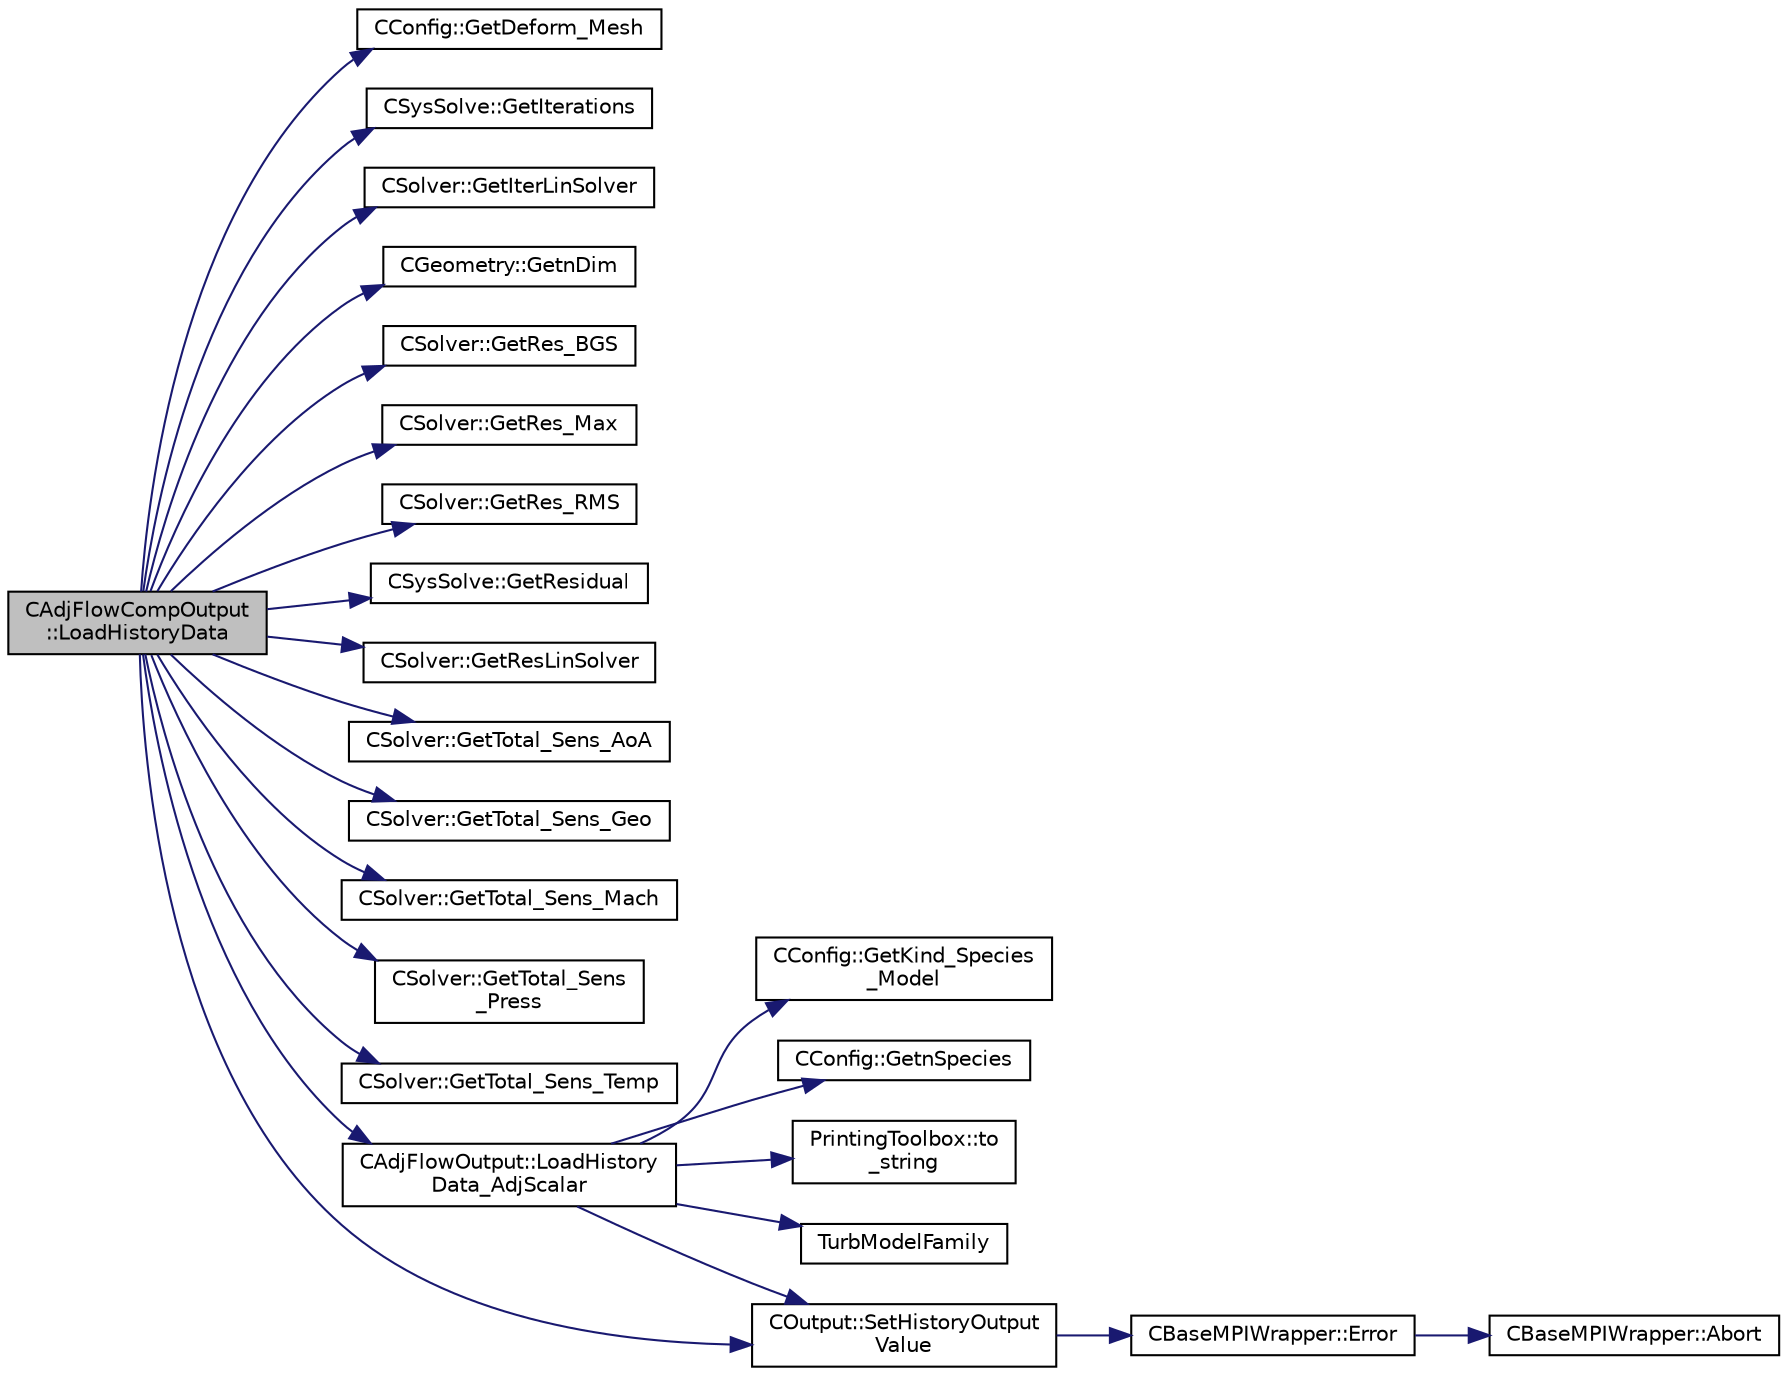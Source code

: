 digraph "CAdjFlowCompOutput::LoadHistoryData"
{
 // LATEX_PDF_SIZE
  edge [fontname="Helvetica",fontsize="10",labelfontname="Helvetica",labelfontsize="10"];
  node [fontname="Helvetica",fontsize="10",shape=record];
  rankdir="LR";
  Node1 [label="CAdjFlowCompOutput\l::LoadHistoryData",height=0.2,width=0.4,color="black", fillcolor="grey75", style="filled", fontcolor="black",tooltip="Load the history output field values."];
  Node1 -> Node2 [color="midnightblue",fontsize="10",style="solid",fontname="Helvetica"];
  Node2 [label="CConfig::GetDeform_Mesh",height=0.2,width=0.4,color="black", fillcolor="white", style="filled",URL="$classCConfig.html#a74c97dfeaa45d3f37d5696d798dafad9",tooltip="Get information about whether the mesh will be deformed using pseudo linear elasticity."];
  Node1 -> Node3 [color="midnightblue",fontsize="10",style="solid",fontname="Helvetica"];
  Node3 [label="CSysSolve::GetIterations",height=0.2,width=0.4,color="black", fillcolor="white", style="filled",URL="$classCSysSolve.html#afe58f8bce5ef95248c89afebd256052a",tooltip="Get the number of iterations."];
  Node1 -> Node4 [color="midnightblue",fontsize="10",style="solid",fontname="Helvetica"];
  Node4 [label="CSolver::GetIterLinSolver",height=0.2,width=0.4,color="black", fillcolor="white", style="filled",URL="$classCSolver.html#a1154b68a5b15dff99ff55345d210e396",tooltip="Get number of linear solver iterations."];
  Node1 -> Node5 [color="midnightblue",fontsize="10",style="solid",fontname="Helvetica"];
  Node5 [label="CGeometry::GetnDim",height=0.2,width=0.4,color="black", fillcolor="white", style="filled",URL="$classCGeometry.html#ace7f7fe876f629f5bd5f92d4805a1a4b",tooltip="Get number of coordinates."];
  Node1 -> Node6 [color="midnightblue",fontsize="10",style="solid",fontname="Helvetica"];
  Node6 [label="CSolver::GetRes_BGS",height=0.2,width=0.4,color="black", fillcolor="white", style="filled",URL="$classCSolver.html#a952ff7c12f711636b1b2d52fff33e268",tooltip="Get the residual for BGS subiterations."];
  Node1 -> Node7 [color="midnightblue",fontsize="10",style="solid",fontname="Helvetica"];
  Node7 [label="CSolver::GetRes_Max",height=0.2,width=0.4,color="black", fillcolor="white", style="filled",URL="$classCSolver.html#ab1539f2064af989dad9200a516969f18",tooltip="Get the maximal residual, this is useful for the convergence history."];
  Node1 -> Node8 [color="midnightblue",fontsize="10",style="solid",fontname="Helvetica"];
  Node8 [label="CSolver::GetRes_RMS",height=0.2,width=0.4,color="black", fillcolor="white", style="filled",URL="$classCSolver.html#a2e07e4867f2db7ac98c8332c9476c361",tooltip="Get the maximal residual, this is useful for the convergence history."];
  Node1 -> Node9 [color="midnightblue",fontsize="10",style="solid",fontname="Helvetica"];
  Node9 [label="CSysSolve::GetResidual",height=0.2,width=0.4,color="black", fillcolor="white", style="filled",URL="$classCSysSolve.html#a8309f4c3819dc3462a1ec6fc7a94bccc",tooltip="Get the final residual."];
  Node1 -> Node10 [color="midnightblue",fontsize="10",style="solid",fontname="Helvetica"];
  Node10 [label="CSolver::GetResLinSolver",height=0.2,width=0.4,color="black", fillcolor="white", style="filled",URL="$classCSolver.html#a1766c8982b43b1dbab903f563b3fcf19",tooltip="Get the final linear solver residual."];
  Node1 -> Node11 [color="midnightblue",fontsize="10",style="solid",fontname="Helvetica"];
  Node11 [label="CSolver::GetTotal_Sens_AoA",height=0.2,width=0.4,color="black", fillcolor="white", style="filled",URL="$classCSolver.html#a96d24200d86922b86f7378793e708e29",tooltip="A virtual member."];
  Node1 -> Node12 [color="midnightblue",fontsize="10",style="solid",fontname="Helvetica"];
  Node12 [label="CSolver::GetTotal_Sens_Geo",height=0.2,width=0.4,color="black", fillcolor="white", style="filled",URL="$classCSolver.html#a3d4706ee04d1b2766c8be9ef0a21db25",tooltip="A virtual member."];
  Node1 -> Node13 [color="midnightblue",fontsize="10",style="solid",fontname="Helvetica"];
  Node13 [label="CSolver::GetTotal_Sens_Mach",height=0.2,width=0.4,color="black", fillcolor="white", style="filled",URL="$classCSolver.html#af5bbaa4e20a34fe58955c87a4682ff86",tooltip="A virtual member."];
  Node1 -> Node14 [color="midnightblue",fontsize="10",style="solid",fontname="Helvetica"];
  Node14 [label="CSolver::GetTotal_Sens\l_Press",height=0.2,width=0.4,color="black", fillcolor="white", style="filled",URL="$classCSolver.html#a1c91050f02ad6d8cd2541a6d1a43175a",tooltip="Set the total farfield pressure sensitivity coefficient."];
  Node1 -> Node15 [color="midnightblue",fontsize="10",style="solid",fontname="Helvetica"];
  Node15 [label="CSolver::GetTotal_Sens_Temp",height=0.2,width=0.4,color="black", fillcolor="white", style="filled",URL="$classCSolver.html#a23b188715ee6ab9d486c081fc23e0e41",tooltip="Set the total farfield temperature sensitivity coefficient."];
  Node1 -> Node16 [color="midnightblue",fontsize="10",style="solid",fontname="Helvetica"];
  Node16 [label="CAdjFlowOutput::LoadHistory\lData_AdjScalar",height=0.2,width=0.4,color="black", fillcolor="white", style="filled",URL="$classCAdjFlowOutput.html#aa79f8d17582cd7561c324746652a38e0",tooltip="Set all scalar (turbulence/species) history field values."];
  Node16 -> Node17 [color="midnightblue",fontsize="10",style="solid",fontname="Helvetica"];
  Node17 [label="CConfig::GetKind_Species\l_Model",height=0.2,width=0.4,color="black", fillcolor="white", style="filled",URL="$classCConfig.html#a7416428b6139fe85180e5e8d190506aa",tooltip="Get the kind of the species model."];
  Node16 -> Node18 [color="midnightblue",fontsize="10",style="solid",fontname="Helvetica"];
  Node18 [label="CConfig::GetnSpecies",height=0.2,width=0.4,color="black", fillcolor="white", style="filled",URL="$classCConfig.html#acca4077dbb4f00718adc5e831b561927",tooltip="Provides the number of species present in the gas mixture."];
  Node16 -> Node19 [color="midnightblue",fontsize="10",style="solid",fontname="Helvetica"];
  Node19 [label="COutput::SetHistoryOutput\lValue",height=0.2,width=0.4,color="black", fillcolor="white", style="filled",URL="$classCOutput.html#a1c1f836992f419544472329a44b8836e",tooltip="Set the value of a history output field."];
  Node19 -> Node20 [color="midnightblue",fontsize="10",style="solid",fontname="Helvetica"];
  Node20 [label="CBaseMPIWrapper::Error",height=0.2,width=0.4,color="black", fillcolor="white", style="filled",URL="$classCBaseMPIWrapper.html#a04457c47629bda56704e6a8804833eeb",tooltip=" "];
  Node20 -> Node21 [color="midnightblue",fontsize="10",style="solid",fontname="Helvetica"];
  Node21 [label="CBaseMPIWrapper::Abort",height=0.2,width=0.4,color="black", fillcolor="white", style="filled",URL="$classCBaseMPIWrapper.html#af7297d861dca86b45cf561b6ab642e8f",tooltip=" "];
  Node16 -> Node22 [color="midnightblue",fontsize="10",style="solid",fontname="Helvetica"];
  Node22 [label="PrintingToolbox::to\l_string",height=0.2,width=0.4,color="black", fillcolor="white", style="filled",URL="$namespacePrintingToolbox.html#a382f3911ccba468c241c530ae0c78b63",tooltip=" "];
  Node16 -> Node23 [color="midnightblue",fontsize="10",style="solid",fontname="Helvetica"];
  Node23 [label="TurbModelFamily",height=0.2,width=0.4,color="black", fillcolor="white", style="filled",URL="$option__structure_8hpp.html#acee0f471c4a6420e3aea11c08e6bd980",tooltip="Associate turb models with their family."];
  Node1 -> Node19 [color="midnightblue",fontsize="10",style="solid",fontname="Helvetica"];
}
